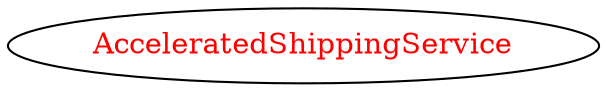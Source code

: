 digraph dependencyGraph {
 concentrate=true;
 ranksep="2.0";
 rankdir="LR"; 
 splines="ortho";
"AcceleratedShippingService" [fontcolor="red"];
}